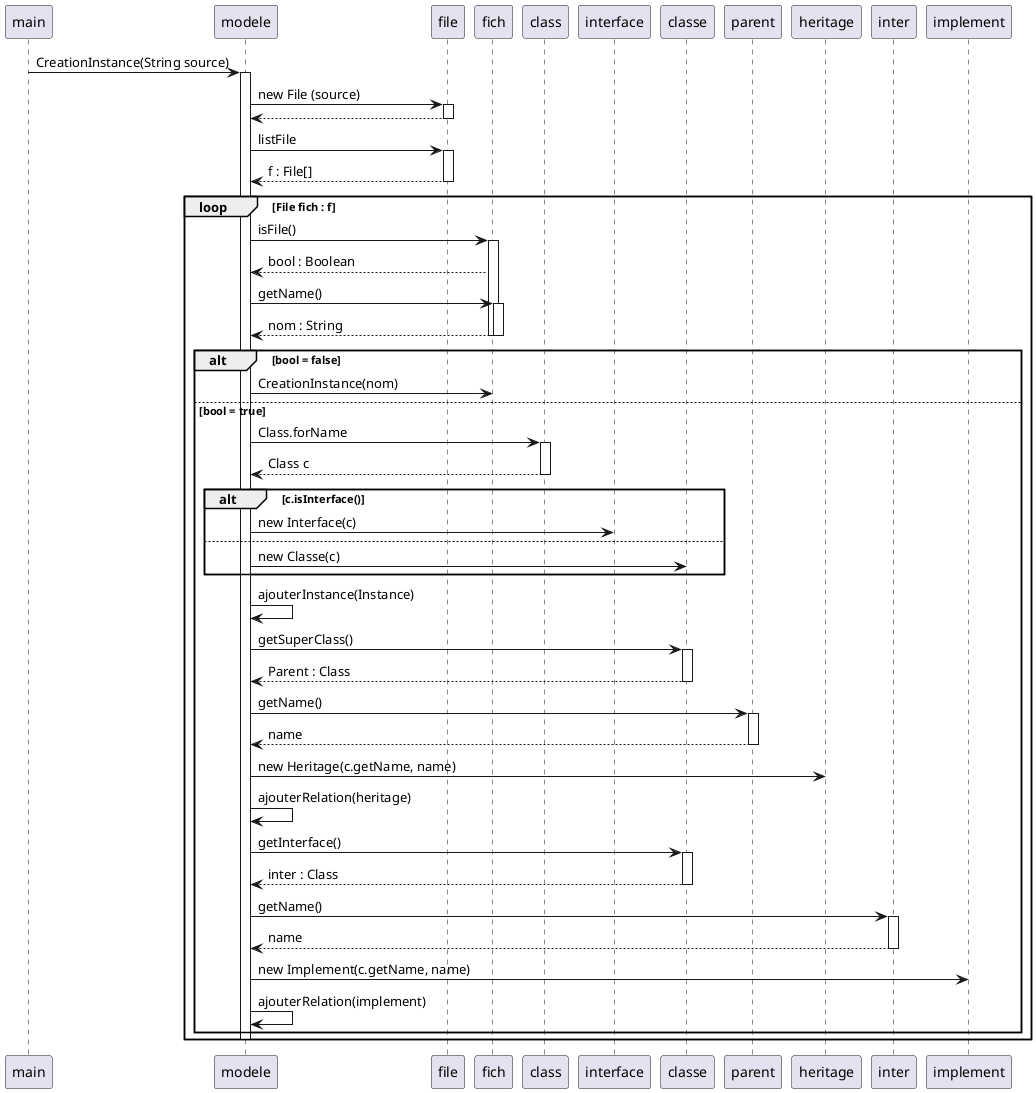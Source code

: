 @startuml
'https://plantuml.com/sequence-diagram

participant main
participant modele
participant file
participant fich
participant class

main->modele : CreationInstance(String source)
activate modele
modele ->file : new File (source)
activate file
file-->modele
deactivate file
modele->file : listFile
activate file
file-->modele : f : File[]
deactivate file

loop File fich : f
modele->fich : isFile()
activate fich
fich-->modele : bool : Boolean


modele->fich : getName()
activate fich
fich-->modele : nom : String
deactivate fich

alt bool = false
deactivate
modele->fich : CreationInstance(nom)
else bool = true
modele ->class : Class.forName
activate class
class-->modele : Class c
deactivate class
alt c.isInterface()
modele->interface : new Interface(c)
else
modele->classe : new Classe(c)
end
modele->modele : ajouterInstance(Instance)

modele -> classe : getSuperClass()
activate classe
classe --> modele : Parent : Class
deactivate classe

modele -> parent : getName()
activate parent
parent-->modele : name
deactivate parent
modele->heritage : new Heritage(c.getName, name)
modele->modele : ajouterRelation(heritage)


modele -> classe : getInterface()
activate classe
classe --> modele : inter : Class
deactivate classe

modele -> inter : getName()
activate inter
inter-->modele : name
deactivate inter
modele->implement : new Implement(c.getName, name)
modele->modele : ajouterRelation(implement)

end
deactivate modele
end


@enduml